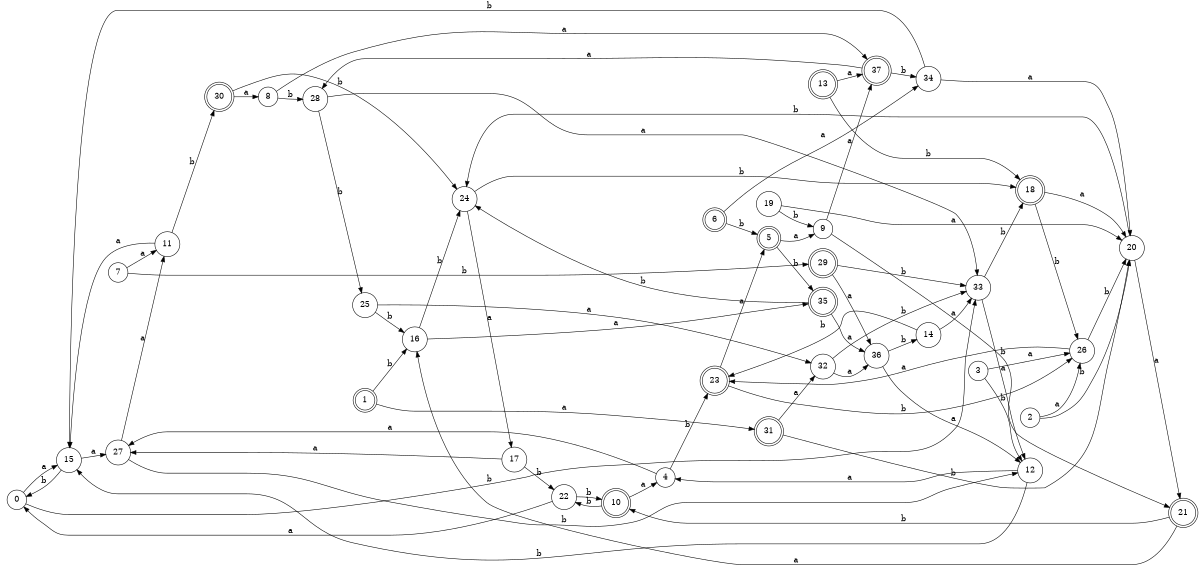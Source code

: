 digraph n31_9 {
__start0 [label="" shape="none"];

rankdir=LR;
size="8,5";

s0 [style="filled", color="black", fillcolor="white" shape="circle", label="0"];
s1 [style="rounded,filled", color="black", fillcolor="white" shape="doublecircle", label="1"];
s2 [style="filled", color="black", fillcolor="white" shape="circle", label="2"];
s3 [style="filled", color="black", fillcolor="white" shape="circle", label="3"];
s4 [style="filled", color="black", fillcolor="white" shape="circle", label="4"];
s5 [style="rounded,filled", color="black", fillcolor="white" shape="doublecircle", label="5"];
s6 [style="rounded,filled", color="black", fillcolor="white" shape="doublecircle", label="6"];
s7 [style="filled", color="black", fillcolor="white" shape="circle", label="7"];
s8 [style="filled", color="black", fillcolor="white" shape="circle", label="8"];
s9 [style="filled", color="black", fillcolor="white" shape="circle", label="9"];
s10 [style="rounded,filled", color="black", fillcolor="white" shape="doublecircle", label="10"];
s11 [style="filled", color="black", fillcolor="white" shape="circle", label="11"];
s12 [style="filled", color="black", fillcolor="white" shape="circle", label="12"];
s13 [style="rounded,filled", color="black", fillcolor="white" shape="doublecircle", label="13"];
s14 [style="filled", color="black", fillcolor="white" shape="circle", label="14"];
s15 [style="filled", color="black", fillcolor="white" shape="circle", label="15"];
s16 [style="filled", color="black", fillcolor="white" shape="circle", label="16"];
s17 [style="filled", color="black", fillcolor="white" shape="circle", label="17"];
s18 [style="rounded,filled", color="black", fillcolor="white" shape="doublecircle", label="18"];
s19 [style="filled", color="black", fillcolor="white" shape="circle", label="19"];
s20 [style="filled", color="black", fillcolor="white" shape="circle", label="20"];
s21 [style="rounded,filled", color="black", fillcolor="white" shape="doublecircle", label="21"];
s22 [style="filled", color="black", fillcolor="white" shape="circle", label="22"];
s23 [style="rounded,filled", color="black", fillcolor="white" shape="doublecircle", label="23"];
s24 [style="filled", color="black", fillcolor="white" shape="circle", label="24"];
s25 [style="filled", color="black", fillcolor="white" shape="circle", label="25"];
s26 [style="filled", color="black", fillcolor="white" shape="circle", label="26"];
s27 [style="filled", color="black", fillcolor="white" shape="circle", label="27"];
s28 [style="filled", color="black", fillcolor="white" shape="circle", label="28"];
s29 [style="rounded,filled", color="black", fillcolor="white" shape="doublecircle", label="29"];
s30 [style="rounded,filled", color="black", fillcolor="white" shape="doublecircle", label="30"];
s31 [style="rounded,filled", color="black", fillcolor="white" shape="doublecircle", label="31"];
s32 [style="filled", color="black", fillcolor="white" shape="circle", label="32"];
s33 [style="filled", color="black", fillcolor="white" shape="circle", label="33"];
s34 [style="filled", color="black", fillcolor="white" shape="circle", label="34"];
s35 [style="rounded,filled", color="black", fillcolor="white" shape="doublecircle", label="35"];
s36 [style="filled", color="black", fillcolor="white" shape="circle", label="36"];
s37 [style="rounded,filled", color="black", fillcolor="white" shape="doublecircle", label="37"];
s0 -> s15 [label="a"];
s0 -> s33 [label="b"];
s1 -> s31 [label="a"];
s1 -> s16 [label="b"];
s2 -> s26 [label="a"];
s2 -> s20 [label="b"];
s3 -> s26 [label="a"];
s3 -> s12 [label="b"];
s4 -> s27 [label="a"];
s4 -> s23 [label="b"];
s5 -> s9 [label="a"];
s5 -> s35 [label="b"];
s6 -> s34 [label="a"];
s6 -> s5 [label="b"];
s7 -> s11 [label="a"];
s7 -> s29 [label="b"];
s8 -> s37 [label="a"];
s8 -> s28 [label="b"];
s9 -> s37 [label="a"];
s9 -> s21 [label="b"];
s10 -> s4 [label="a"];
s10 -> s22 [label="b"];
s11 -> s15 [label="a"];
s11 -> s30 [label="b"];
s12 -> s4 [label="a"];
s12 -> s15 [label="b"];
s13 -> s37 [label="a"];
s13 -> s18 [label="b"];
s14 -> s33 [label="a"];
s14 -> s23 [label="b"];
s15 -> s27 [label="a"];
s15 -> s0 [label="b"];
s16 -> s35 [label="a"];
s16 -> s24 [label="b"];
s17 -> s27 [label="a"];
s17 -> s22 [label="b"];
s18 -> s20 [label="a"];
s18 -> s26 [label="b"];
s19 -> s20 [label="a"];
s19 -> s9 [label="b"];
s20 -> s21 [label="a"];
s20 -> s24 [label="b"];
s21 -> s16 [label="a"];
s21 -> s10 [label="b"];
s22 -> s0 [label="a"];
s22 -> s10 [label="b"];
s23 -> s5 [label="a"];
s23 -> s26 [label="b"];
s24 -> s17 [label="a"];
s24 -> s18 [label="b"];
s25 -> s32 [label="a"];
s25 -> s16 [label="b"];
s26 -> s23 [label="a"];
s26 -> s20 [label="b"];
s27 -> s11 [label="a"];
s27 -> s12 [label="b"];
s28 -> s33 [label="a"];
s28 -> s25 [label="b"];
s29 -> s36 [label="a"];
s29 -> s33 [label="b"];
s30 -> s8 [label="a"];
s30 -> s24 [label="b"];
s31 -> s32 [label="a"];
s31 -> s20 [label="b"];
s32 -> s36 [label="a"];
s32 -> s33 [label="b"];
s33 -> s12 [label="a"];
s33 -> s18 [label="b"];
s34 -> s20 [label="a"];
s34 -> s15 [label="b"];
s35 -> s36 [label="a"];
s35 -> s24 [label="b"];
s36 -> s12 [label="a"];
s36 -> s14 [label="b"];
s37 -> s28 [label="a"];
s37 -> s34 [label="b"];

}